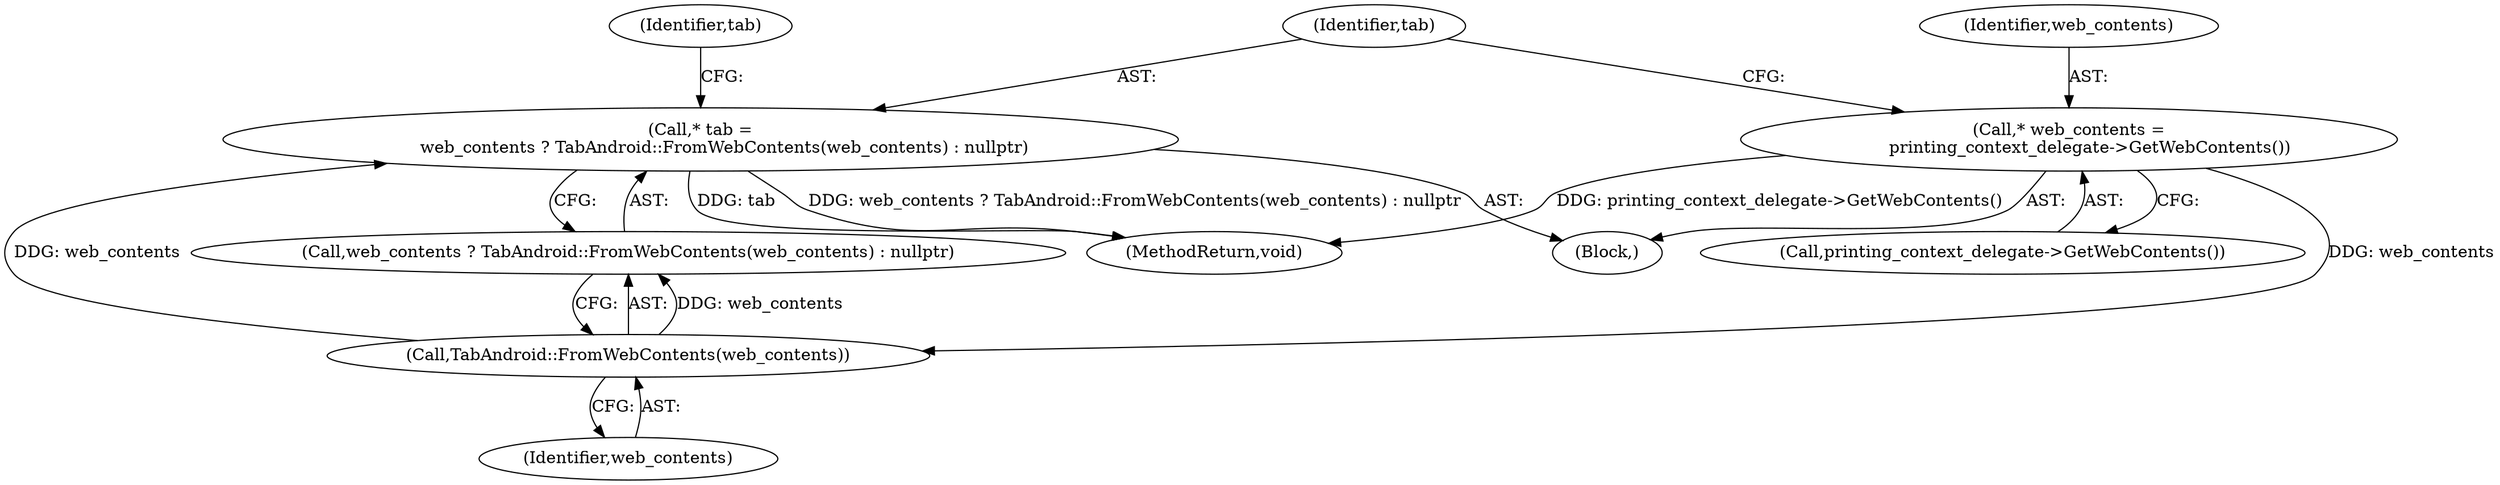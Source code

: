 digraph "1_Chrome_0720b02e4f303ea6b114d4ae9453e3a7ff55f8dc@pointer" {
"1000121" [label="(Call,* tab =\n         web_contents ? TabAndroid::FromWebContents(web_contents) : nullptr)"];
"1000125" [label="(Call,TabAndroid::FromWebContents(web_contents))"];
"1000117" [label="(Call,* web_contents =\n        printing_context_delegate->GetWebContents())"];
"1000123" [label="(Call,web_contents ? TabAndroid::FromWebContents(web_contents) : nullptr)"];
"1000119" [label="(Call,printing_context_delegate->GetWebContents())"];
"1000109" [label="(Block,)"];
"1000125" [label="(Call,TabAndroid::FromWebContents(web_contents))"];
"1000122" [label="(Identifier,tab)"];
"1000117" [label="(Call,* web_contents =\n        printing_context_delegate->GetWebContents())"];
"1000121" [label="(Call,* tab =\n         web_contents ? TabAndroid::FromWebContents(web_contents) : nullptr)"];
"1000129" [label="(Identifier,tab)"];
"1000118" [label="(Identifier,web_contents)"];
"1000126" [label="(Identifier,web_contents)"];
"1000144" [label="(MethodReturn,void)"];
"1000121" -> "1000109"  [label="AST: "];
"1000121" -> "1000123"  [label="CFG: "];
"1000122" -> "1000121"  [label="AST: "];
"1000123" -> "1000121"  [label="AST: "];
"1000129" -> "1000121"  [label="CFG: "];
"1000121" -> "1000144"  [label="DDG: web_contents ? TabAndroid::FromWebContents(web_contents) : nullptr"];
"1000121" -> "1000144"  [label="DDG: tab"];
"1000125" -> "1000121"  [label="DDG: web_contents"];
"1000125" -> "1000123"  [label="AST: "];
"1000125" -> "1000126"  [label="CFG: "];
"1000126" -> "1000125"  [label="AST: "];
"1000123" -> "1000125"  [label="CFG: "];
"1000125" -> "1000123"  [label="DDG: web_contents"];
"1000117" -> "1000125"  [label="DDG: web_contents"];
"1000117" -> "1000109"  [label="AST: "];
"1000117" -> "1000119"  [label="CFG: "];
"1000118" -> "1000117"  [label="AST: "];
"1000119" -> "1000117"  [label="AST: "];
"1000122" -> "1000117"  [label="CFG: "];
"1000117" -> "1000144"  [label="DDG: printing_context_delegate->GetWebContents()"];
}
